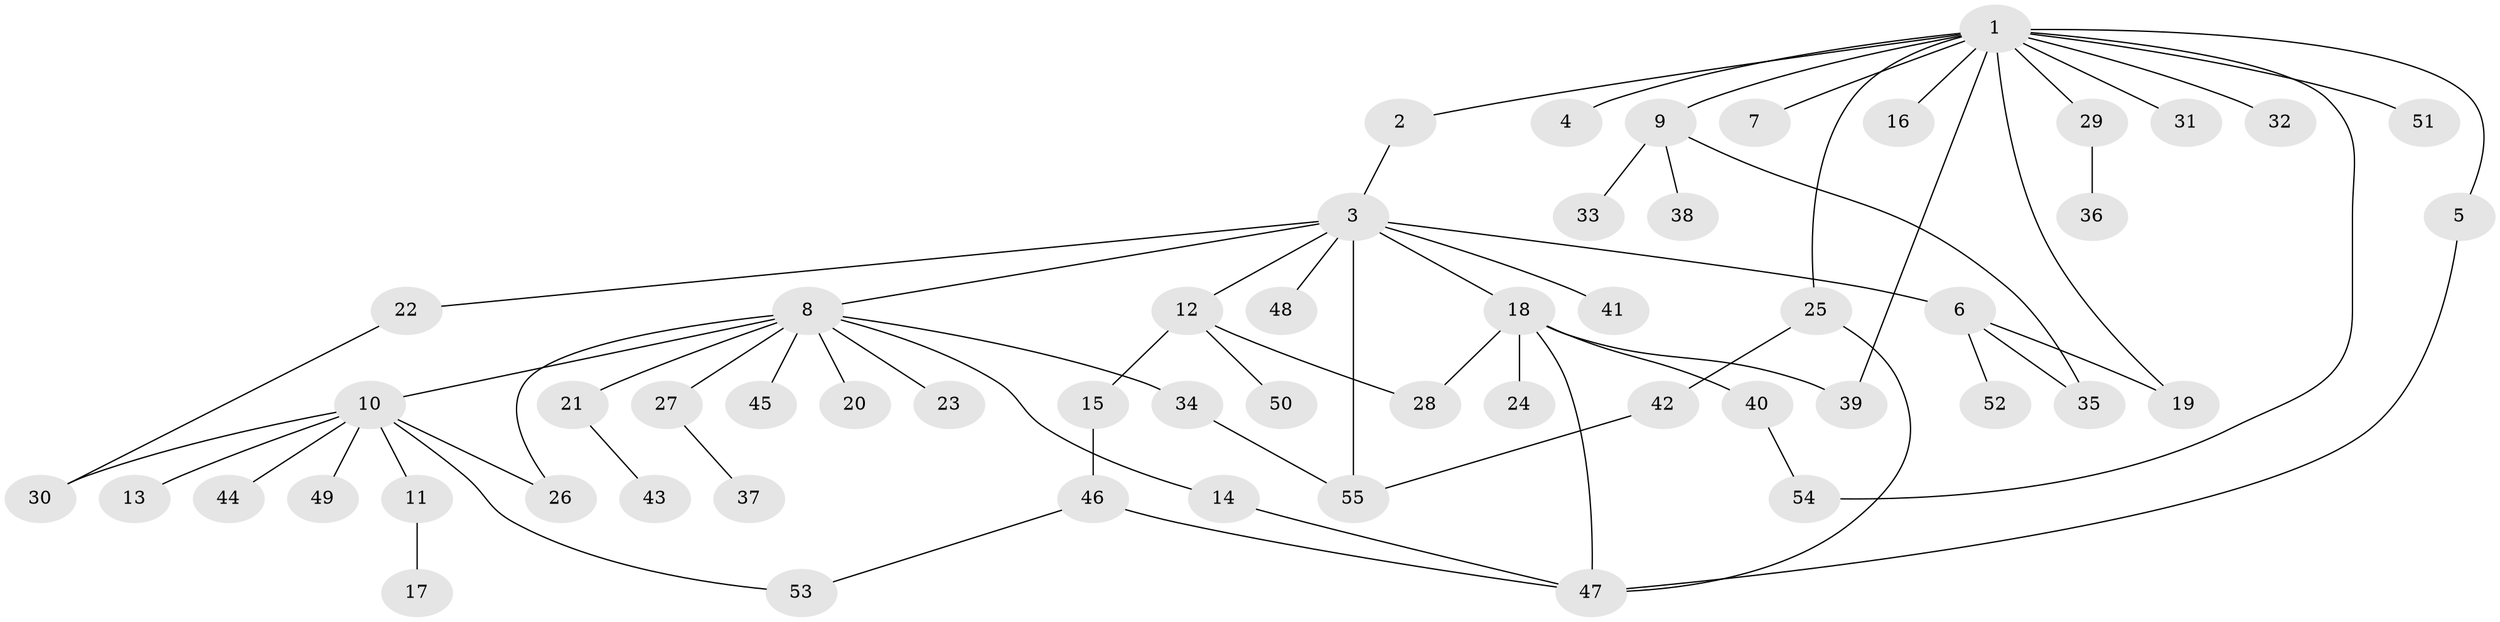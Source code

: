 // coarse degree distribution, {1: 0.6363636363636364, 18: 0.030303030303030304, 2: 0.15151515151515152, 6: 0.030303030303030304, 5: 0.06060606060606061, 3: 0.06060606060606061, 9: 0.030303030303030304}
// Generated by graph-tools (version 1.1) at 2025/50/03/04/25 21:50:51]
// undirected, 55 vertices, 68 edges
graph export_dot {
graph [start="1"]
  node [color=gray90,style=filled];
  1;
  2;
  3;
  4;
  5;
  6;
  7;
  8;
  9;
  10;
  11;
  12;
  13;
  14;
  15;
  16;
  17;
  18;
  19;
  20;
  21;
  22;
  23;
  24;
  25;
  26;
  27;
  28;
  29;
  30;
  31;
  32;
  33;
  34;
  35;
  36;
  37;
  38;
  39;
  40;
  41;
  42;
  43;
  44;
  45;
  46;
  47;
  48;
  49;
  50;
  51;
  52;
  53;
  54;
  55;
  1 -- 2;
  1 -- 4;
  1 -- 5;
  1 -- 7;
  1 -- 9;
  1 -- 16;
  1 -- 19;
  1 -- 25;
  1 -- 29;
  1 -- 31;
  1 -- 32;
  1 -- 39;
  1 -- 51;
  1 -- 54;
  2 -- 3;
  3 -- 6;
  3 -- 8;
  3 -- 12;
  3 -- 18;
  3 -- 22;
  3 -- 41;
  3 -- 48;
  3 -- 55;
  5 -- 47;
  6 -- 19;
  6 -- 35;
  6 -- 52;
  8 -- 10;
  8 -- 14;
  8 -- 20;
  8 -- 21;
  8 -- 23;
  8 -- 26;
  8 -- 27;
  8 -- 34;
  8 -- 45;
  9 -- 33;
  9 -- 35;
  9 -- 38;
  10 -- 11;
  10 -- 13;
  10 -- 26;
  10 -- 30;
  10 -- 44;
  10 -- 49;
  10 -- 53;
  11 -- 17;
  12 -- 15;
  12 -- 28;
  12 -- 50;
  14 -- 47;
  15 -- 46;
  18 -- 24;
  18 -- 28;
  18 -- 39;
  18 -- 40;
  18 -- 47;
  21 -- 43;
  22 -- 30;
  25 -- 42;
  25 -- 47;
  27 -- 37;
  29 -- 36;
  34 -- 55;
  40 -- 54;
  42 -- 55;
  46 -- 47;
  46 -- 53;
}
